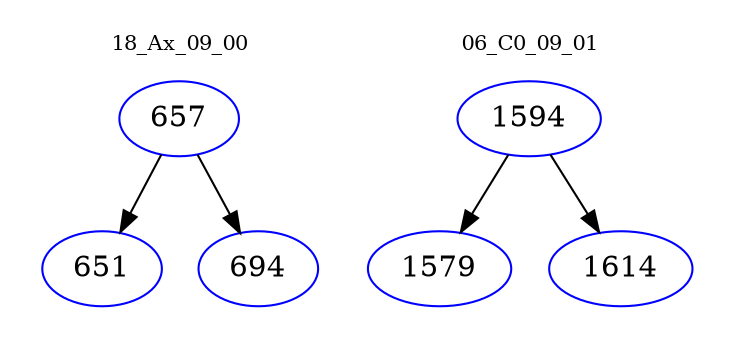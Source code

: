 digraph{
subgraph cluster_0 {
color = white
label = "18_Ax_09_00";
fontsize=10;
T0_657 [label="657", color="blue"]
T0_657 -> T0_651 [color="black"]
T0_651 [label="651", color="blue"]
T0_657 -> T0_694 [color="black"]
T0_694 [label="694", color="blue"]
}
subgraph cluster_1 {
color = white
label = "06_C0_09_01";
fontsize=10;
T1_1594 [label="1594", color="blue"]
T1_1594 -> T1_1579 [color="black"]
T1_1579 [label="1579", color="blue"]
T1_1594 -> T1_1614 [color="black"]
T1_1614 [label="1614", color="blue"]
}
}
